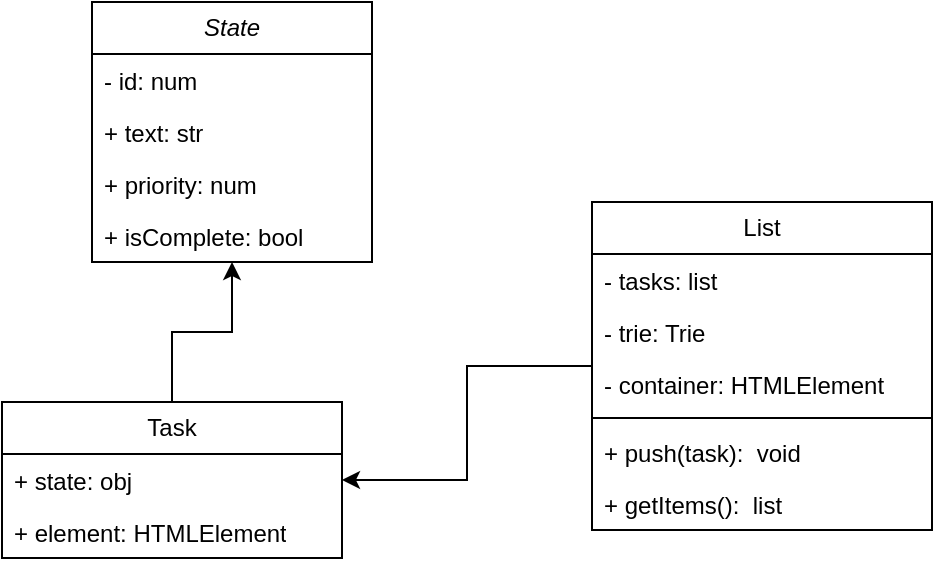 <mxfile version="22.1.17" type="device">
  <diagram id="C5RBs43oDa-KdzZeNtuy" name="Page-1">
    <mxGraphModel dx="961" dy="550" grid="1" gridSize="10" guides="1" tooltips="1" connect="1" arrows="1" fold="1" page="1" pageScale="1" pageWidth="827" pageHeight="1169" math="0" shadow="0">
      <root>
        <mxCell id="WIyWlLk6GJQsqaUBKTNV-0" />
        <mxCell id="WIyWlLk6GJQsqaUBKTNV-1" parent="WIyWlLk6GJQsqaUBKTNV-0" />
        <mxCell id="2-uUKc2CAWV8kBVnJQpo-20" style="edgeStyle=orthogonalEdgeStyle;rounded=0;orthogonalLoop=1;jettySize=auto;html=1;" parent="WIyWlLk6GJQsqaUBKTNV-1" source="2-uUKc2CAWV8kBVnJQpo-0" target="2-uUKc2CAWV8kBVnJQpo-16" edge="1">
          <mxGeometry relative="1" as="geometry" />
        </mxCell>
        <mxCell id="2-uUKc2CAWV8kBVnJQpo-0" value="Task" style="swimlane;fontStyle=0;childLayout=stackLayout;horizontal=1;startSize=26;fillColor=none;horizontalStack=0;resizeParent=1;resizeParentMax=0;resizeLast=0;collapsible=1;marginBottom=0;whiteSpace=wrap;html=1;" parent="WIyWlLk6GJQsqaUBKTNV-1" vertex="1">
          <mxGeometry x="185" y="370" width="170" height="78" as="geometry" />
        </mxCell>
        <mxCell id="2-uUKc2CAWV8kBVnJQpo-1" value="+ state: obj" style="text;strokeColor=none;fillColor=none;align=left;verticalAlign=top;spacingLeft=4;spacingRight=4;overflow=hidden;rotatable=0;points=[[0,0.5],[1,0.5]];portConstraint=eastwest;whiteSpace=wrap;html=1;" parent="2-uUKc2CAWV8kBVnJQpo-0" vertex="1">
          <mxGeometry y="26" width="170" height="26" as="geometry" />
        </mxCell>
        <mxCell id="2-uUKc2CAWV8kBVnJQpo-14" value="+ element: HTMLElement" style="text;strokeColor=none;fillColor=none;align=left;verticalAlign=top;spacingLeft=4;spacingRight=4;overflow=hidden;rotatable=0;points=[[0,0.5],[1,0.5]];portConstraint=eastwest;whiteSpace=wrap;html=1;" parent="2-uUKc2CAWV8kBVnJQpo-0" vertex="1">
          <mxGeometry y="52" width="170" height="26" as="geometry" />
        </mxCell>
        <mxCell id="2-uUKc2CAWV8kBVnJQpo-22" style="edgeStyle=orthogonalEdgeStyle;rounded=0;orthogonalLoop=1;jettySize=auto;html=1;" parent="WIyWlLk6GJQsqaUBKTNV-1" source="2-uUKc2CAWV8kBVnJQpo-5" target="2-uUKc2CAWV8kBVnJQpo-0" edge="1">
          <mxGeometry relative="1" as="geometry" />
        </mxCell>
        <mxCell id="2-uUKc2CAWV8kBVnJQpo-5" value="List" style="swimlane;fontStyle=0;childLayout=stackLayout;horizontal=1;startSize=26;fillColor=none;horizontalStack=0;resizeParent=1;resizeParentMax=0;resizeLast=0;collapsible=1;marginBottom=0;whiteSpace=wrap;html=1;" parent="WIyWlLk6GJQsqaUBKTNV-1" vertex="1">
          <mxGeometry x="480" y="270" width="170" height="164" as="geometry" />
        </mxCell>
        <mxCell id="2-uUKc2CAWV8kBVnJQpo-10" value="- tasks: list" style="text;strokeColor=none;fillColor=none;align=left;verticalAlign=top;spacingLeft=4;spacingRight=4;overflow=hidden;rotatable=0;points=[[0,0.5],[1,0.5]];portConstraint=eastwest;whiteSpace=wrap;html=1;" parent="2-uUKc2CAWV8kBVnJQpo-5" vertex="1">
          <mxGeometry y="26" width="170" height="26" as="geometry" />
        </mxCell>
        <mxCell id="pn70kub6SYwl0zVelaFx-1" value="- trie: Trie" style="text;strokeColor=none;fillColor=none;align=left;verticalAlign=top;spacingLeft=4;spacingRight=4;overflow=hidden;rotatable=0;points=[[0,0.5],[1,0.5]];portConstraint=eastwest;whiteSpace=wrap;html=1;" vertex="1" parent="2-uUKc2CAWV8kBVnJQpo-5">
          <mxGeometry y="52" width="170" height="26" as="geometry" />
        </mxCell>
        <mxCell id="pn70kub6SYwl0zVelaFx-0" value="- container: HTMLElement" style="text;strokeColor=none;fillColor=none;align=left;verticalAlign=top;spacingLeft=4;spacingRight=4;overflow=hidden;rotatable=0;points=[[0,0.5],[1,0.5]];portConstraint=eastwest;whiteSpace=wrap;html=1;" vertex="1" parent="2-uUKc2CAWV8kBVnJQpo-5">
          <mxGeometry y="78" width="170" height="26" as="geometry" />
        </mxCell>
        <mxCell id="2-uUKc2CAWV8kBVnJQpo-11" value="" style="line;strokeWidth=1;fillColor=none;align=left;verticalAlign=middle;spacingTop=-1;spacingLeft=3;spacingRight=3;rotatable=0;labelPosition=right;points=[];portConstraint=eastwest;strokeColor=inherit;" parent="2-uUKc2CAWV8kBVnJQpo-5" vertex="1">
          <mxGeometry y="104" width="170" height="8" as="geometry" />
        </mxCell>
        <mxCell id="2-uUKc2CAWV8kBVnJQpo-6" value="+ push(task):&amp;nbsp; void" style="text;strokeColor=none;fillColor=none;align=left;verticalAlign=top;spacingLeft=4;spacingRight=4;overflow=hidden;rotatable=0;points=[[0,0.5],[1,0.5]];portConstraint=eastwest;whiteSpace=wrap;html=1;" parent="2-uUKc2CAWV8kBVnJQpo-5" vertex="1">
          <mxGeometry y="112" width="170" height="26" as="geometry" />
        </mxCell>
        <mxCell id="2-uUKc2CAWV8kBVnJQpo-12" value="+ getItems():&amp;nbsp; list" style="text;strokeColor=none;fillColor=none;align=left;verticalAlign=top;spacingLeft=4;spacingRight=4;overflow=hidden;rotatable=0;points=[[0,0.5],[1,0.5]];portConstraint=eastwest;whiteSpace=wrap;html=1;" parent="2-uUKc2CAWV8kBVnJQpo-5" vertex="1">
          <mxGeometry y="138" width="170" height="26" as="geometry" />
        </mxCell>
        <mxCell id="2-uUKc2CAWV8kBVnJQpo-16" value="&lt;i&gt;State&lt;/i&gt;" style="swimlane;fontStyle=0;childLayout=stackLayout;horizontal=1;startSize=26;fillColor=none;horizontalStack=0;resizeParent=1;resizeParentMax=0;resizeLast=0;collapsible=1;marginBottom=0;whiteSpace=wrap;html=1;" parent="WIyWlLk6GJQsqaUBKTNV-1" vertex="1">
          <mxGeometry x="230" y="170" width="140" height="130" as="geometry" />
        </mxCell>
        <mxCell id="2-uUKc2CAWV8kBVnJQpo-17" value="- id: num" style="text;strokeColor=none;fillColor=none;align=left;verticalAlign=top;spacingLeft=4;spacingRight=4;overflow=hidden;rotatable=0;points=[[0,0.5],[1,0.5]];portConstraint=eastwest;whiteSpace=wrap;html=1;" parent="2-uUKc2CAWV8kBVnJQpo-16" vertex="1">
          <mxGeometry y="26" width="140" height="26" as="geometry" />
        </mxCell>
        <mxCell id="2-uUKc2CAWV8kBVnJQpo-18" value="+ text: str" style="text;strokeColor=none;fillColor=none;align=left;verticalAlign=top;spacingLeft=4;spacingRight=4;overflow=hidden;rotatable=0;points=[[0,0.5],[1,0.5]];portConstraint=eastwest;whiteSpace=wrap;html=1;" parent="2-uUKc2CAWV8kBVnJQpo-16" vertex="1">
          <mxGeometry y="52" width="140" height="26" as="geometry" />
        </mxCell>
        <mxCell id="2-uUKc2CAWV8kBVnJQpo-19" value="+ priority: num" style="text;strokeColor=none;fillColor=none;align=left;verticalAlign=top;spacingLeft=4;spacingRight=4;overflow=hidden;rotatable=0;points=[[0,0.5],[1,0.5]];portConstraint=eastwest;whiteSpace=wrap;html=1;" parent="2-uUKc2CAWV8kBVnJQpo-16" vertex="1">
          <mxGeometry y="78" width="140" height="26" as="geometry" />
        </mxCell>
        <mxCell id="2-uUKc2CAWV8kBVnJQpo-4" value="+ isComplete: bool" style="text;strokeColor=none;fillColor=none;align=left;verticalAlign=top;spacingLeft=4;spacingRight=4;overflow=hidden;rotatable=0;points=[[0,0.5],[1,0.5]];portConstraint=eastwest;whiteSpace=wrap;html=1;" parent="2-uUKc2CAWV8kBVnJQpo-16" vertex="1">
          <mxGeometry y="104" width="140" height="26" as="geometry" />
        </mxCell>
      </root>
    </mxGraphModel>
  </diagram>
</mxfile>
